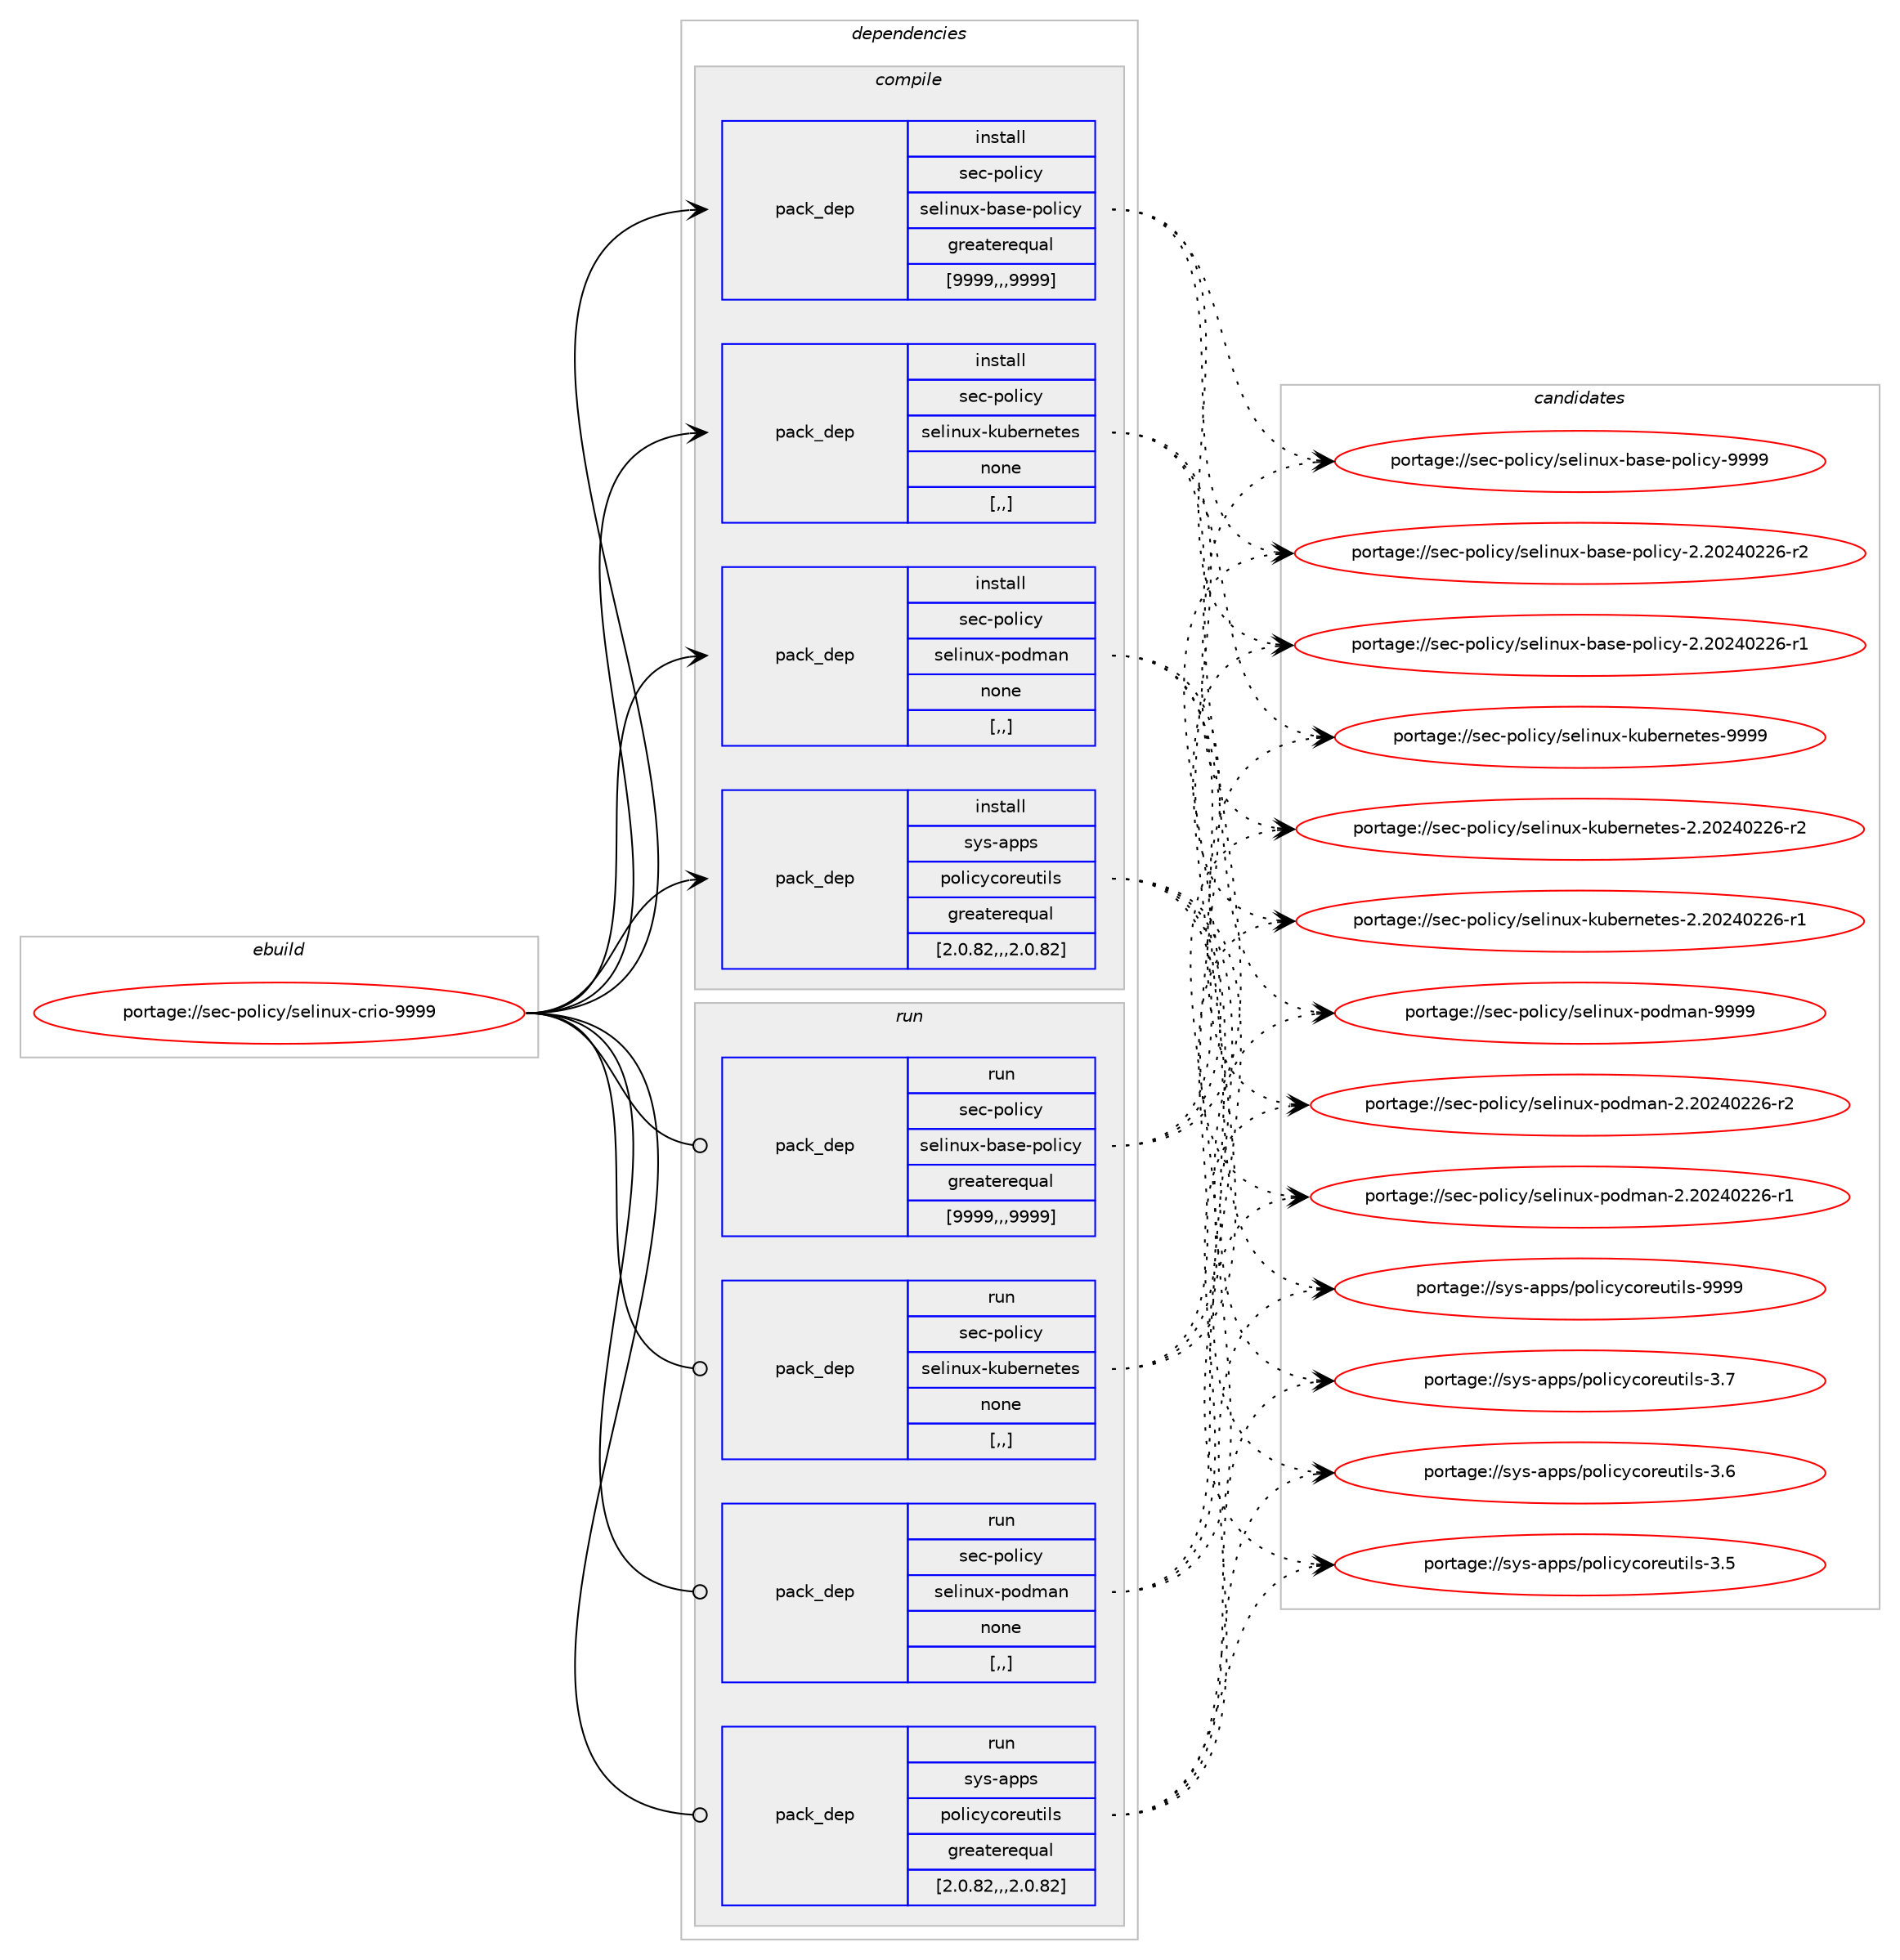 digraph prolog {

# *************
# Graph options
# *************

newrank=true;
concentrate=true;
compound=true;
graph [rankdir=LR,fontname=Helvetica,fontsize=10,ranksep=1.5];#, ranksep=2.5, nodesep=0.2];
edge  [arrowhead=vee];
node  [fontname=Helvetica,fontsize=10];

# **********
# The ebuild
# **********

subgraph cluster_leftcol {
color=gray;
label=<<i>ebuild</i>>;
id [label="portage://sec-policy/selinux-crio-9999", color=red, width=4, href="../sec-policy/selinux-crio-9999.svg"];
}

# ****************
# The dependencies
# ****************

subgraph cluster_midcol {
color=gray;
label=<<i>dependencies</i>>;
subgraph cluster_compile {
fillcolor="#eeeeee";
style=filled;
label=<<i>compile</i>>;
subgraph pack302278 {
dependency415536 [label=<<TABLE BORDER="0" CELLBORDER="1" CELLSPACING="0" CELLPADDING="4" WIDTH="220"><TR><TD ROWSPAN="6" CELLPADDING="30">pack_dep</TD></TR><TR><TD WIDTH="110">install</TD></TR><TR><TD>sec-policy</TD></TR><TR><TD>selinux-base-policy</TD></TR><TR><TD>greaterequal</TD></TR><TR><TD>[9999,,,9999]</TD></TR></TABLE>>, shape=none, color=blue];
}
id:e -> dependency415536:w [weight=20,style="solid",arrowhead="vee"];
subgraph pack302279 {
dependency415537 [label=<<TABLE BORDER="0" CELLBORDER="1" CELLSPACING="0" CELLPADDING="4" WIDTH="220"><TR><TD ROWSPAN="6" CELLPADDING="30">pack_dep</TD></TR><TR><TD WIDTH="110">install</TD></TR><TR><TD>sec-policy</TD></TR><TR><TD>selinux-kubernetes</TD></TR><TR><TD>none</TD></TR><TR><TD>[,,]</TD></TR></TABLE>>, shape=none, color=blue];
}
id:e -> dependency415537:w [weight=20,style="solid",arrowhead="vee"];
subgraph pack302280 {
dependency415538 [label=<<TABLE BORDER="0" CELLBORDER="1" CELLSPACING="0" CELLPADDING="4" WIDTH="220"><TR><TD ROWSPAN="6" CELLPADDING="30">pack_dep</TD></TR><TR><TD WIDTH="110">install</TD></TR><TR><TD>sec-policy</TD></TR><TR><TD>selinux-podman</TD></TR><TR><TD>none</TD></TR><TR><TD>[,,]</TD></TR></TABLE>>, shape=none, color=blue];
}
id:e -> dependency415538:w [weight=20,style="solid",arrowhead="vee"];
subgraph pack302281 {
dependency415539 [label=<<TABLE BORDER="0" CELLBORDER="1" CELLSPACING="0" CELLPADDING="4" WIDTH="220"><TR><TD ROWSPAN="6" CELLPADDING="30">pack_dep</TD></TR><TR><TD WIDTH="110">install</TD></TR><TR><TD>sys-apps</TD></TR><TR><TD>policycoreutils</TD></TR><TR><TD>greaterequal</TD></TR><TR><TD>[2.0.82,,,2.0.82]</TD></TR></TABLE>>, shape=none, color=blue];
}
id:e -> dependency415539:w [weight=20,style="solid",arrowhead="vee"];
}
subgraph cluster_compileandrun {
fillcolor="#eeeeee";
style=filled;
label=<<i>compile and run</i>>;
}
subgraph cluster_run {
fillcolor="#eeeeee";
style=filled;
label=<<i>run</i>>;
subgraph pack302282 {
dependency415540 [label=<<TABLE BORDER="0" CELLBORDER="1" CELLSPACING="0" CELLPADDING="4" WIDTH="220"><TR><TD ROWSPAN="6" CELLPADDING="30">pack_dep</TD></TR><TR><TD WIDTH="110">run</TD></TR><TR><TD>sec-policy</TD></TR><TR><TD>selinux-base-policy</TD></TR><TR><TD>greaterequal</TD></TR><TR><TD>[9999,,,9999]</TD></TR></TABLE>>, shape=none, color=blue];
}
id:e -> dependency415540:w [weight=20,style="solid",arrowhead="odot"];
subgraph pack302283 {
dependency415541 [label=<<TABLE BORDER="0" CELLBORDER="1" CELLSPACING="0" CELLPADDING="4" WIDTH="220"><TR><TD ROWSPAN="6" CELLPADDING="30">pack_dep</TD></TR><TR><TD WIDTH="110">run</TD></TR><TR><TD>sec-policy</TD></TR><TR><TD>selinux-kubernetes</TD></TR><TR><TD>none</TD></TR><TR><TD>[,,]</TD></TR></TABLE>>, shape=none, color=blue];
}
id:e -> dependency415541:w [weight=20,style="solid",arrowhead="odot"];
subgraph pack302284 {
dependency415542 [label=<<TABLE BORDER="0" CELLBORDER="1" CELLSPACING="0" CELLPADDING="4" WIDTH="220"><TR><TD ROWSPAN="6" CELLPADDING="30">pack_dep</TD></TR><TR><TD WIDTH="110">run</TD></TR><TR><TD>sec-policy</TD></TR><TR><TD>selinux-podman</TD></TR><TR><TD>none</TD></TR><TR><TD>[,,]</TD></TR></TABLE>>, shape=none, color=blue];
}
id:e -> dependency415542:w [weight=20,style="solid",arrowhead="odot"];
subgraph pack302285 {
dependency415543 [label=<<TABLE BORDER="0" CELLBORDER="1" CELLSPACING="0" CELLPADDING="4" WIDTH="220"><TR><TD ROWSPAN="6" CELLPADDING="30">pack_dep</TD></TR><TR><TD WIDTH="110">run</TD></TR><TR><TD>sys-apps</TD></TR><TR><TD>policycoreutils</TD></TR><TR><TD>greaterequal</TD></TR><TR><TD>[2.0.82,,,2.0.82]</TD></TR></TABLE>>, shape=none, color=blue];
}
id:e -> dependency415543:w [weight=20,style="solid",arrowhead="odot"];
}
}

# **************
# The candidates
# **************

subgraph cluster_choices {
rank=same;
color=gray;
label=<<i>candidates</i>>;

subgraph choice302278 {
color=black;
nodesep=1;
choice1151019945112111108105991214711510110810511011712045989711510145112111108105991214557575757 [label="portage://sec-policy/selinux-base-policy-9999", color=red, width=4,href="../sec-policy/selinux-base-policy-9999.svg"];
choice11510199451121111081059912147115101108105110117120459897115101451121111081059912145504650485052485050544511450 [label="portage://sec-policy/selinux-base-policy-2.20240226-r2", color=red, width=4,href="../sec-policy/selinux-base-policy-2.20240226-r2.svg"];
choice11510199451121111081059912147115101108105110117120459897115101451121111081059912145504650485052485050544511449 [label="portage://sec-policy/selinux-base-policy-2.20240226-r1", color=red, width=4,href="../sec-policy/selinux-base-policy-2.20240226-r1.svg"];
dependency415536:e -> choice1151019945112111108105991214711510110810511011712045989711510145112111108105991214557575757:w [style=dotted,weight="100"];
dependency415536:e -> choice11510199451121111081059912147115101108105110117120459897115101451121111081059912145504650485052485050544511450:w [style=dotted,weight="100"];
dependency415536:e -> choice11510199451121111081059912147115101108105110117120459897115101451121111081059912145504650485052485050544511449:w [style=dotted,weight="100"];
}
subgraph choice302279 {
color=black;
nodesep=1;
choice1151019945112111108105991214711510110810511011712045107117981011141101011161011154557575757 [label="portage://sec-policy/selinux-kubernetes-9999", color=red, width=4,href="../sec-policy/selinux-kubernetes-9999.svg"];
choice11510199451121111081059912147115101108105110117120451071179810111411010111610111545504650485052485050544511450 [label="portage://sec-policy/selinux-kubernetes-2.20240226-r2", color=red, width=4,href="../sec-policy/selinux-kubernetes-2.20240226-r2.svg"];
choice11510199451121111081059912147115101108105110117120451071179810111411010111610111545504650485052485050544511449 [label="portage://sec-policy/selinux-kubernetes-2.20240226-r1", color=red, width=4,href="../sec-policy/selinux-kubernetes-2.20240226-r1.svg"];
dependency415537:e -> choice1151019945112111108105991214711510110810511011712045107117981011141101011161011154557575757:w [style=dotted,weight="100"];
dependency415537:e -> choice11510199451121111081059912147115101108105110117120451071179810111411010111610111545504650485052485050544511450:w [style=dotted,weight="100"];
dependency415537:e -> choice11510199451121111081059912147115101108105110117120451071179810111411010111610111545504650485052485050544511449:w [style=dotted,weight="100"];
}
subgraph choice302280 {
color=black;
nodesep=1;
choice1151019945112111108105991214711510110810511011712045112111100109971104557575757 [label="portage://sec-policy/selinux-podman-9999", color=red, width=4,href="../sec-policy/selinux-podman-9999.svg"];
choice11510199451121111081059912147115101108105110117120451121111001099711045504650485052485050544511450 [label="portage://sec-policy/selinux-podman-2.20240226-r2", color=red, width=4,href="../sec-policy/selinux-podman-2.20240226-r2.svg"];
choice11510199451121111081059912147115101108105110117120451121111001099711045504650485052485050544511449 [label="portage://sec-policy/selinux-podman-2.20240226-r1", color=red, width=4,href="../sec-policy/selinux-podman-2.20240226-r1.svg"];
dependency415538:e -> choice1151019945112111108105991214711510110810511011712045112111100109971104557575757:w [style=dotted,weight="100"];
dependency415538:e -> choice11510199451121111081059912147115101108105110117120451121111001099711045504650485052485050544511450:w [style=dotted,weight="100"];
dependency415538:e -> choice11510199451121111081059912147115101108105110117120451121111001099711045504650485052485050544511449:w [style=dotted,weight="100"];
}
subgraph choice302281 {
color=black;
nodesep=1;
choice11512111545971121121154711211110810599121991111141011171161051081154557575757 [label="portage://sys-apps/policycoreutils-9999", color=red, width=4,href="../sys-apps/policycoreutils-9999.svg"];
choice115121115459711211211547112111108105991219911111410111711610510811545514655 [label="portage://sys-apps/policycoreutils-3.7", color=red, width=4,href="../sys-apps/policycoreutils-3.7.svg"];
choice115121115459711211211547112111108105991219911111410111711610510811545514654 [label="portage://sys-apps/policycoreutils-3.6", color=red, width=4,href="../sys-apps/policycoreutils-3.6.svg"];
choice115121115459711211211547112111108105991219911111410111711610510811545514653 [label="portage://sys-apps/policycoreutils-3.5", color=red, width=4,href="../sys-apps/policycoreutils-3.5.svg"];
dependency415539:e -> choice11512111545971121121154711211110810599121991111141011171161051081154557575757:w [style=dotted,weight="100"];
dependency415539:e -> choice115121115459711211211547112111108105991219911111410111711610510811545514655:w [style=dotted,weight="100"];
dependency415539:e -> choice115121115459711211211547112111108105991219911111410111711610510811545514654:w [style=dotted,weight="100"];
dependency415539:e -> choice115121115459711211211547112111108105991219911111410111711610510811545514653:w [style=dotted,weight="100"];
}
subgraph choice302282 {
color=black;
nodesep=1;
choice1151019945112111108105991214711510110810511011712045989711510145112111108105991214557575757 [label="portage://sec-policy/selinux-base-policy-9999", color=red, width=4,href="../sec-policy/selinux-base-policy-9999.svg"];
choice11510199451121111081059912147115101108105110117120459897115101451121111081059912145504650485052485050544511450 [label="portage://sec-policy/selinux-base-policy-2.20240226-r2", color=red, width=4,href="../sec-policy/selinux-base-policy-2.20240226-r2.svg"];
choice11510199451121111081059912147115101108105110117120459897115101451121111081059912145504650485052485050544511449 [label="portage://sec-policy/selinux-base-policy-2.20240226-r1", color=red, width=4,href="../sec-policy/selinux-base-policy-2.20240226-r1.svg"];
dependency415540:e -> choice1151019945112111108105991214711510110810511011712045989711510145112111108105991214557575757:w [style=dotted,weight="100"];
dependency415540:e -> choice11510199451121111081059912147115101108105110117120459897115101451121111081059912145504650485052485050544511450:w [style=dotted,weight="100"];
dependency415540:e -> choice11510199451121111081059912147115101108105110117120459897115101451121111081059912145504650485052485050544511449:w [style=dotted,weight="100"];
}
subgraph choice302283 {
color=black;
nodesep=1;
choice1151019945112111108105991214711510110810511011712045107117981011141101011161011154557575757 [label="portage://sec-policy/selinux-kubernetes-9999", color=red, width=4,href="../sec-policy/selinux-kubernetes-9999.svg"];
choice11510199451121111081059912147115101108105110117120451071179810111411010111610111545504650485052485050544511450 [label="portage://sec-policy/selinux-kubernetes-2.20240226-r2", color=red, width=4,href="../sec-policy/selinux-kubernetes-2.20240226-r2.svg"];
choice11510199451121111081059912147115101108105110117120451071179810111411010111610111545504650485052485050544511449 [label="portage://sec-policy/selinux-kubernetes-2.20240226-r1", color=red, width=4,href="../sec-policy/selinux-kubernetes-2.20240226-r1.svg"];
dependency415541:e -> choice1151019945112111108105991214711510110810511011712045107117981011141101011161011154557575757:w [style=dotted,weight="100"];
dependency415541:e -> choice11510199451121111081059912147115101108105110117120451071179810111411010111610111545504650485052485050544511450:w [style=dotted,weight="100"];
dependency415541:e -> choice11510199451121111081059912147115101108105110117120451071179810111411010111610111545504650485052485050544511449:w [style=dotted,weight="100"];
}
subgraph choice302284 {
color=black;
nodesep=1;
choice1151019945112111108105991214711510110810511011712045112111100109971104557575757 [label="portage://sec-policy/selinux-podman-9999", color=red, width=4,href="../sec-policy/selinux-podman-9999.svg"];
choice11510199451121111081059912147115101108105110117120451121111001099711045504650485052485050544511450 [label="portage://sec-policy/selinux-podman-2.20240226-r2", color=red, width=4,href="../sec-policy/selinux-podman-2.20240226-r2.svg"];
choice11510199451121111081059912147115101108105110117120451121111001099711045504650485052485050544511449 [label="portage://sec-policy/selinux-podman-2.20240226-r1", color=red, width=4,href="../sec-policy/selinux-podman-2.20240226-r1.svg"];
dependency415542:e -> choice1151019945112111108105991214711510110810511011712045112111100109971104557575757:w [style=dotted,weight="100"];
dependency415542:e -> choice11510199451121111081059912147115101108105110117120451121111001099711045504650485052485050544511450:w [style=dotted,weight="100"];
dependency415542:e -> choice11510199451121111081059912147115101108105110117120451121111001099711045504650485052485050544511449:w [style=dotted,weight="100"];
}
subgraph choice302285 {
color=black;
nodesep=1;
choice11512111545971121121154711211110810599121991111141011171161051081154557575757 [label="portage://sys-apps/policycoreutils-9999", color=red, width=4,href="../sys-apps/policycoreutils-9999.svg"];
choice115121115459711211211547112111108105991219911111410111711610510811545514655 [label="portage://sys-apps/policycoreutils-3.7", color=red, width=4,href="../sys-apps/policycoreutils-3.7.svg"];
choice115121115459711211211547112111108105991219911111410111711610510811545514654 [label="portage://sys-apps/policycoreutils-3.6", color=red, width=4,href="../sys-apps/policycoreutils-3.6.svg"];
choice115121115459711211211547112111108105991219911111410111711610510811545514653 [label="portage://sys-apps/policycoreutils-3.5", color=red, width=4,href="../sys-apps/policycoreutils-3.5.svg"];
dependency415543:e -> choice11512111545971121121154711211110810599121991111141011171161051081154557575757:w [style=dotted,weight="100"];
dependency415543:e -> choice115121115459711211211547112111108105991219911111410111711610510811545514655:w [style=dotted,weight="100"];
dependency415543:e -> choice115121115459711211211547112111108105991219911111410111711610510811545514654:w [style=dotted,weight="100"];
dependency415543:e -> choice115121115459711211211547112111108105991219911111410111711610510811545514653:w [style=dotted,weight="100"];
}
}

}
